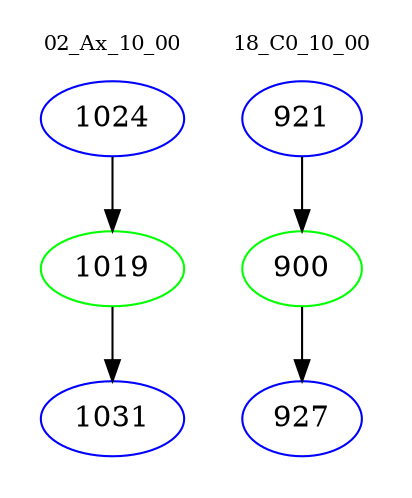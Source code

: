 digraph{
subgraph cluster_0 {
color = white
label = "02_Ax_10_00";
fontsize=10;
T0_1024 [label="1024", color="blue"]
T0_1024 -> T0_1019 [color="black"]
T0_1019 [label="1019", color="green"]
T0_1019 -> T0_1031 [color="black"]
T0_1031 [label="1031", color="blue"]
}
subgraph cluster_1 {
color = white
label = "18_C0_10_00";
fontsize=10;
T1_921 [label="921", color="blue"]
T1_921 -> T1_900 [color="black"]
T1_900 [label="900", color="green"]
T1_900 -> T1_927 [color="black"]
T1_927 [label="927", color="blue"]
}
}
